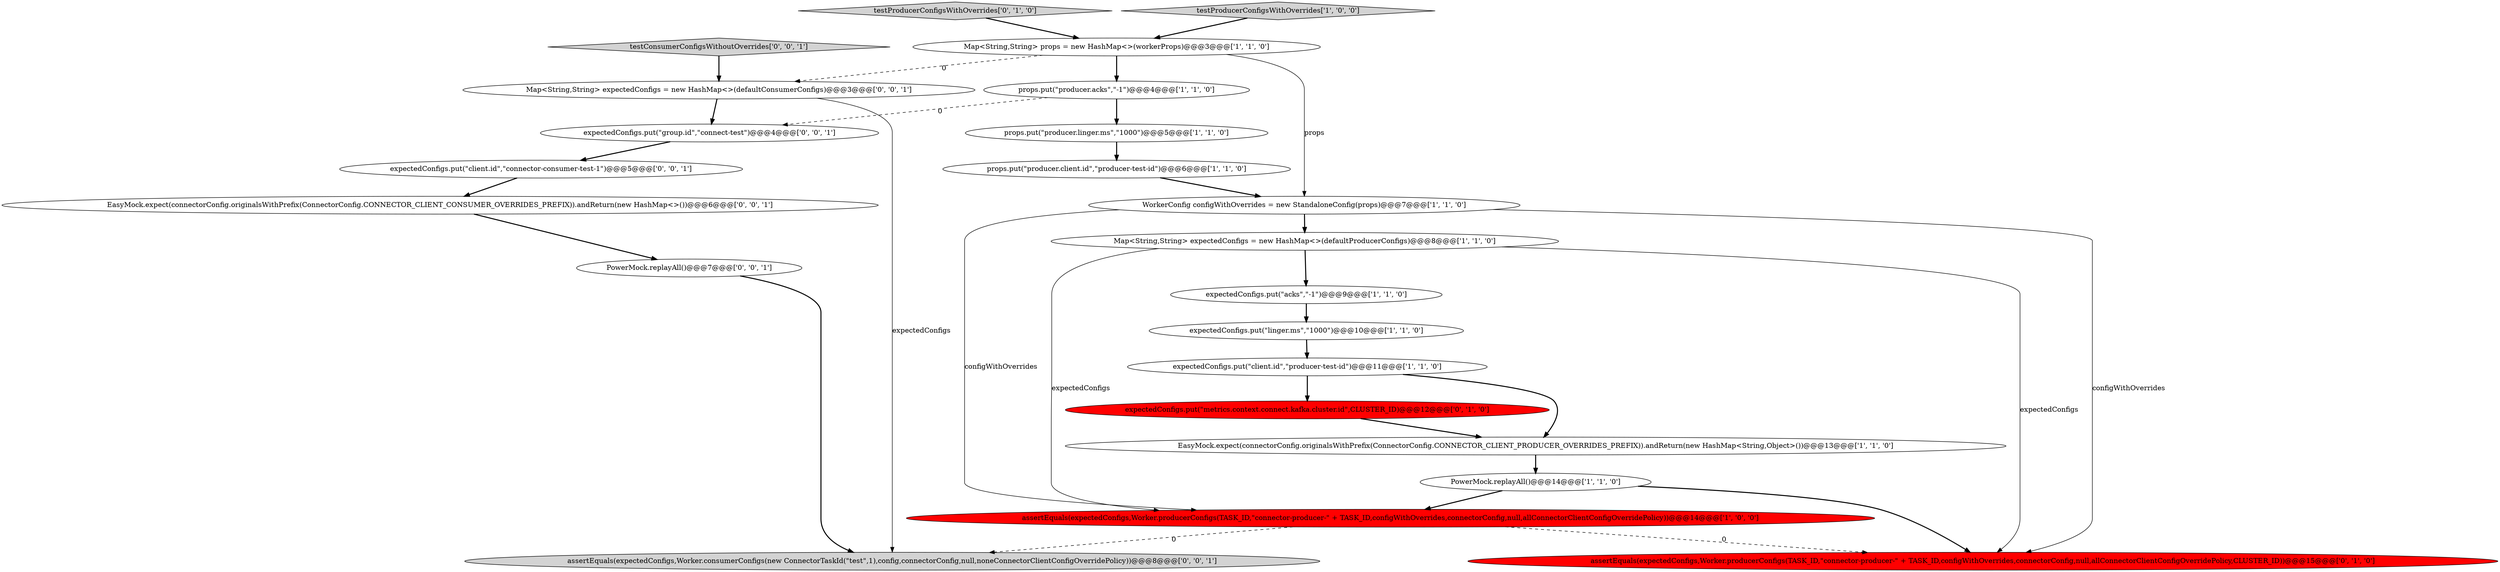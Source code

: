 digraph {
9 [style = filled, label = "Map<String,String> props = new HashMap<>(workerProps)@@@3@@@['1', '1', '0']", fillcolor = white, shape = ellipse image = "AAA0AAABBB1BBB"];
20 [style = filled, label = "PowerMock.replayAll()@@@7@@@['0', '0', '1']", fillcolor = white, shape = ellipse image = "AAA0AAABBB3BBB"];
16 [style = filled, label = "assertEquals(expectedConfigs,Worker.consumerConfigs(new ConnectorTaskId(\"test\",1),config,connectorConfig,null,noneConnectorClientConfigOverridePolicy))@@@8@@@['0', '0', '1']", fillcolor = lightgray, shape = ellipse image = "AAA0AAABBB3BBB"];
12 [style = filled, label = "assertEquals(expectedConfigs,Worker.producerConfigs(TASK_ID,\"connector-producer-\" + TASK_ID,configWithOverrides,connectorConfig,null,allConnectorClientConfigOverridePolicy))@@@14@@@['1', '0', '0']", fillcolor = red, shape = ellipse image = "AAA1AAABBB1BBB"];
15 [style = filled, label = "testProducerConfigsWithOverrides['0', '1', '0']", fillcolor = lightgray, shape = diamond image = "AAA0AAABBB2BBB"];
4 [style = filled, label = "expectedConfigs.put(\"acks\",\"-1\")@@@9@@@['1', '1', '0']", fillcolor = white, shape = ellipse image = "AAA0AAABBB1BBB"];
0 [style = filled, label = "Map<String,String> expectedConfigs = new HashMap<>(defaultProducerConfigs)@@@8@@@['1', '1', '0']", fillcolor = white, shape = ellipse image = "AAA0AAABBB1BBB"];
3 [style = filled, label = "WorkerConfig configWithOverrides = new StandaloneConfig(props)@@@7@@@['1', '1', '0']", fillcolor = white, shape = ellipse image = "AAA0AAABBB1BBB"];
13 [style = filled, label = "assertEquals(expectedConfigs,Worker.producerConfigs(TASK_ID,\"connector-producer-\" + TASK_ID,configWithOverrides,connectorConfig,null,allConnectorClientConfigOverridePolicy,CLUSTER_ID))@@@15@@@['0', '1', '0']", fillcolor = red, shape = ellipse image = "AAA1AAABBB2BBB"];
11 [style = filled, label = "expectedConfigs.put(\"linger.ms\",\"1000\")@@@10@@@['1', '1', '0']", fillcolor = white, shape = ellipse image = "AAA0AAABBB1BBB"];
21 [style = filled, label = "testConsumerConfigsWithoutOverrides['0', '0', '1']", fillcolor = lightgray, shape = diamond image = "AAA0AAABBB3BBB"];
19 [style = filled, label = "expectedConfigs.put(\"group.id\",\"connect-test\")@@@4@@@['0', '0', '1']", fillcolor = white, shape = ellipse image = "AAA0AAABBB3BBB"];
5 [style = filled, label = "PowerMock.replayAll()@@@14@@@['1', '1', '0']", fillcolor = white, shape = ellipse image = "AAA0AAABBB1BBB"];
10 [style = filled, label = "props.put(\"producer.acks\",\"-1\")@@@4@@@['1', '1', '0']", fillcolor = white, shape = ellipse image = "AAA0AAABBB1BBB"];
14 [style = filled, label = "expectedConfigs.put(\"metrics.context.connect.kafka.cluster.id\",CLUSTER_ID)@@@12@@@['0', '1', '0']", fillcolor = red, shape = ellipse image = "AAA1AAABBB2BBB"];
6 [style = filled, label = "props.put(\"producer.client.id\",\"producer-test-id\")@@@6@@@['1', '1', '0']", fillcolor = white, shape = ellipse image = "AAA0AAABBB1BBB"];
1 [style = filled, label = "EasyMock.expect(connectorConfig.originalsWithPrefix(ConnectorConfig.CONNECTOR_CLIENT_PRODUCER_OVERRIDES_PREFIX)).andReturn(new HashMap<String,Object>())@@@13@@@['1', '1', '0']", fillcolor = white, shape = ellipse image = "AAA0AAABBB1BBB"];
17 [style = filled, label = "EasyMock.expect(connectorConfig.originalsWithPrefix(ConnectorConfig.CONNECTOR_CLIENT_CONSUMER_OVERRIDES_PREFIX)).andReturn(new HashMap<>())@@@6@@@['0', '0', '1']", fillcolor = white, shape = ellipse image = "AAA0AAABBB3BBB"];
2 [style = filled, label = "props.put(\"producer.linger.ms\",\"1000\")@@@5@@@['1', '1', '0']", fillcolor = white, shape = ellipse image = "AAA0AAABBB1BBB"];
22 [style = filled, label = "Map<String,String> expectedConfigs = new HashMap<>(defaultConsumerConfigs)@@@3@@@['0', '0', '1']", fillcolor = white, shape = ellipse image = "AAA0AAABBB3BBB"];
8 [style = filled, label = "expectedConfigs.put(\"client.id\",\"producer-test-id\")@@@11@@@['1', '1', '0']", fillcolor = white, shape = ellipse image = "AAA0AAABBB1BBB"];
7 [style = filled, label = "testProducerConfigsWithOverrides['1', '0', '0']", fillcolor = lightgray, shape = diamond image = "AAA0AAABBB1BBB"];
18 [style = filled, label = "expectedConfigs.put(\"client.id\",\"connector-consumer-test-1\")@@@5@@@['0', '0', '1']", fillcolor = white, shape = ellipse image = "AAA0AAABBB3BBB"];
1->5 [style = bold, label=""];
6->3 [style = bold, label=""];
19->18 [style = bold, label=""];
22->19 [style = bold, label=""];
12->16 [style = dashed, label="0"];
2->6 [style = bold, label=""];
10->19 [style = dashed, label="0"];
0->12 [style = solid, label="expectedConfigs"];
18->17 [style = bold, label=""];
8->14 [style = bold, label=""];
9->3 [style = solid, label="props"];
9->22 [style = dashed, label="0"];
9->10 [style = bold, label=""];
3->0 [style = bold, label=""];
14->1 [style = bold, label=""];
7->9 [style = bold, label=""];
8->1 [style = bold, label=""];
0->13 [style = solid, label="expectedConfigs"];
20->16 [style = bold, label=""];
5->12 [style = bold, label=""];
0->4 [style = bold, label=""];
15->9 [style = bold, label=""];
21->22 [style = bold, label=""];
5->13 [style = bold, label=""];
3->12 [style = solid, label="configWithOverrides"];
11->8 [style = bold, label=""];
10->2 [style = bold, label=""];
12->13 [style = dashed, label="0"];
3->13 [style = solid, label="configWithOverrides"];
4->11 [style = bold, label=""];
22->16 [style = solid, label="expectedConfigs"];
17->20 [style = bold, label=""];
}
